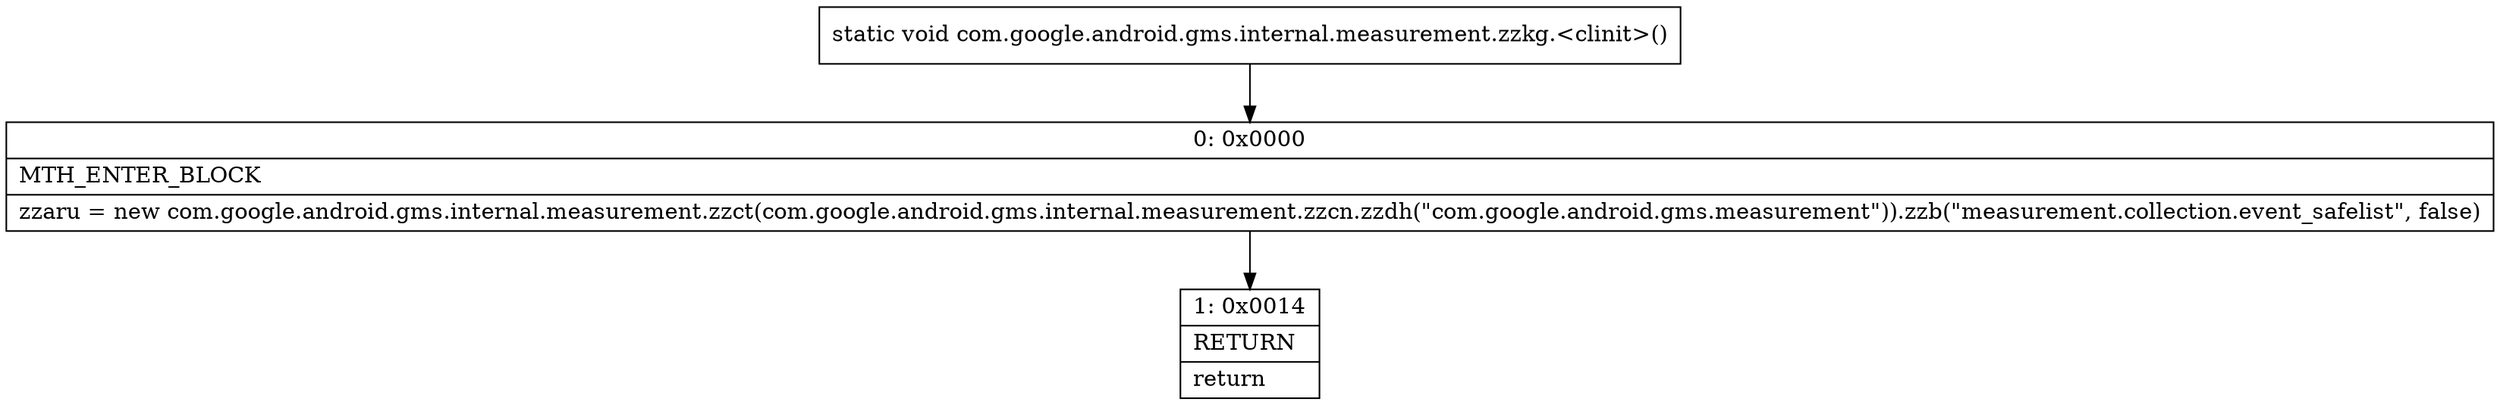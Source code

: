 digraph "CFG forcom.google.android.gms.internal.measurement.zzkg.\<clinit\>()V" {
Node_0 [shape=record,label="{0\:\ 0x0000|MTH_ENTER_BLOCK\l|zzaru = new com.google.android.gms.internal.measurement.zzct(com.google.android.gms.internal.measurement.zzcn.zzdh(\"com.google.android.gms.measurement\")).zzb(\"measurement.collection.event_safelist\", false)\l}"];
Node_1 [shape=record,label="{1\:\ 0x0014|RETURN\l|return\l}"];
MethodNode[shape=record,label="{static void com.google.android.gms.internal.measurement.zzkg.\<clinit\>() }"];
MethodNode -> Node_0;
Node_0 -> Node_1;
}


